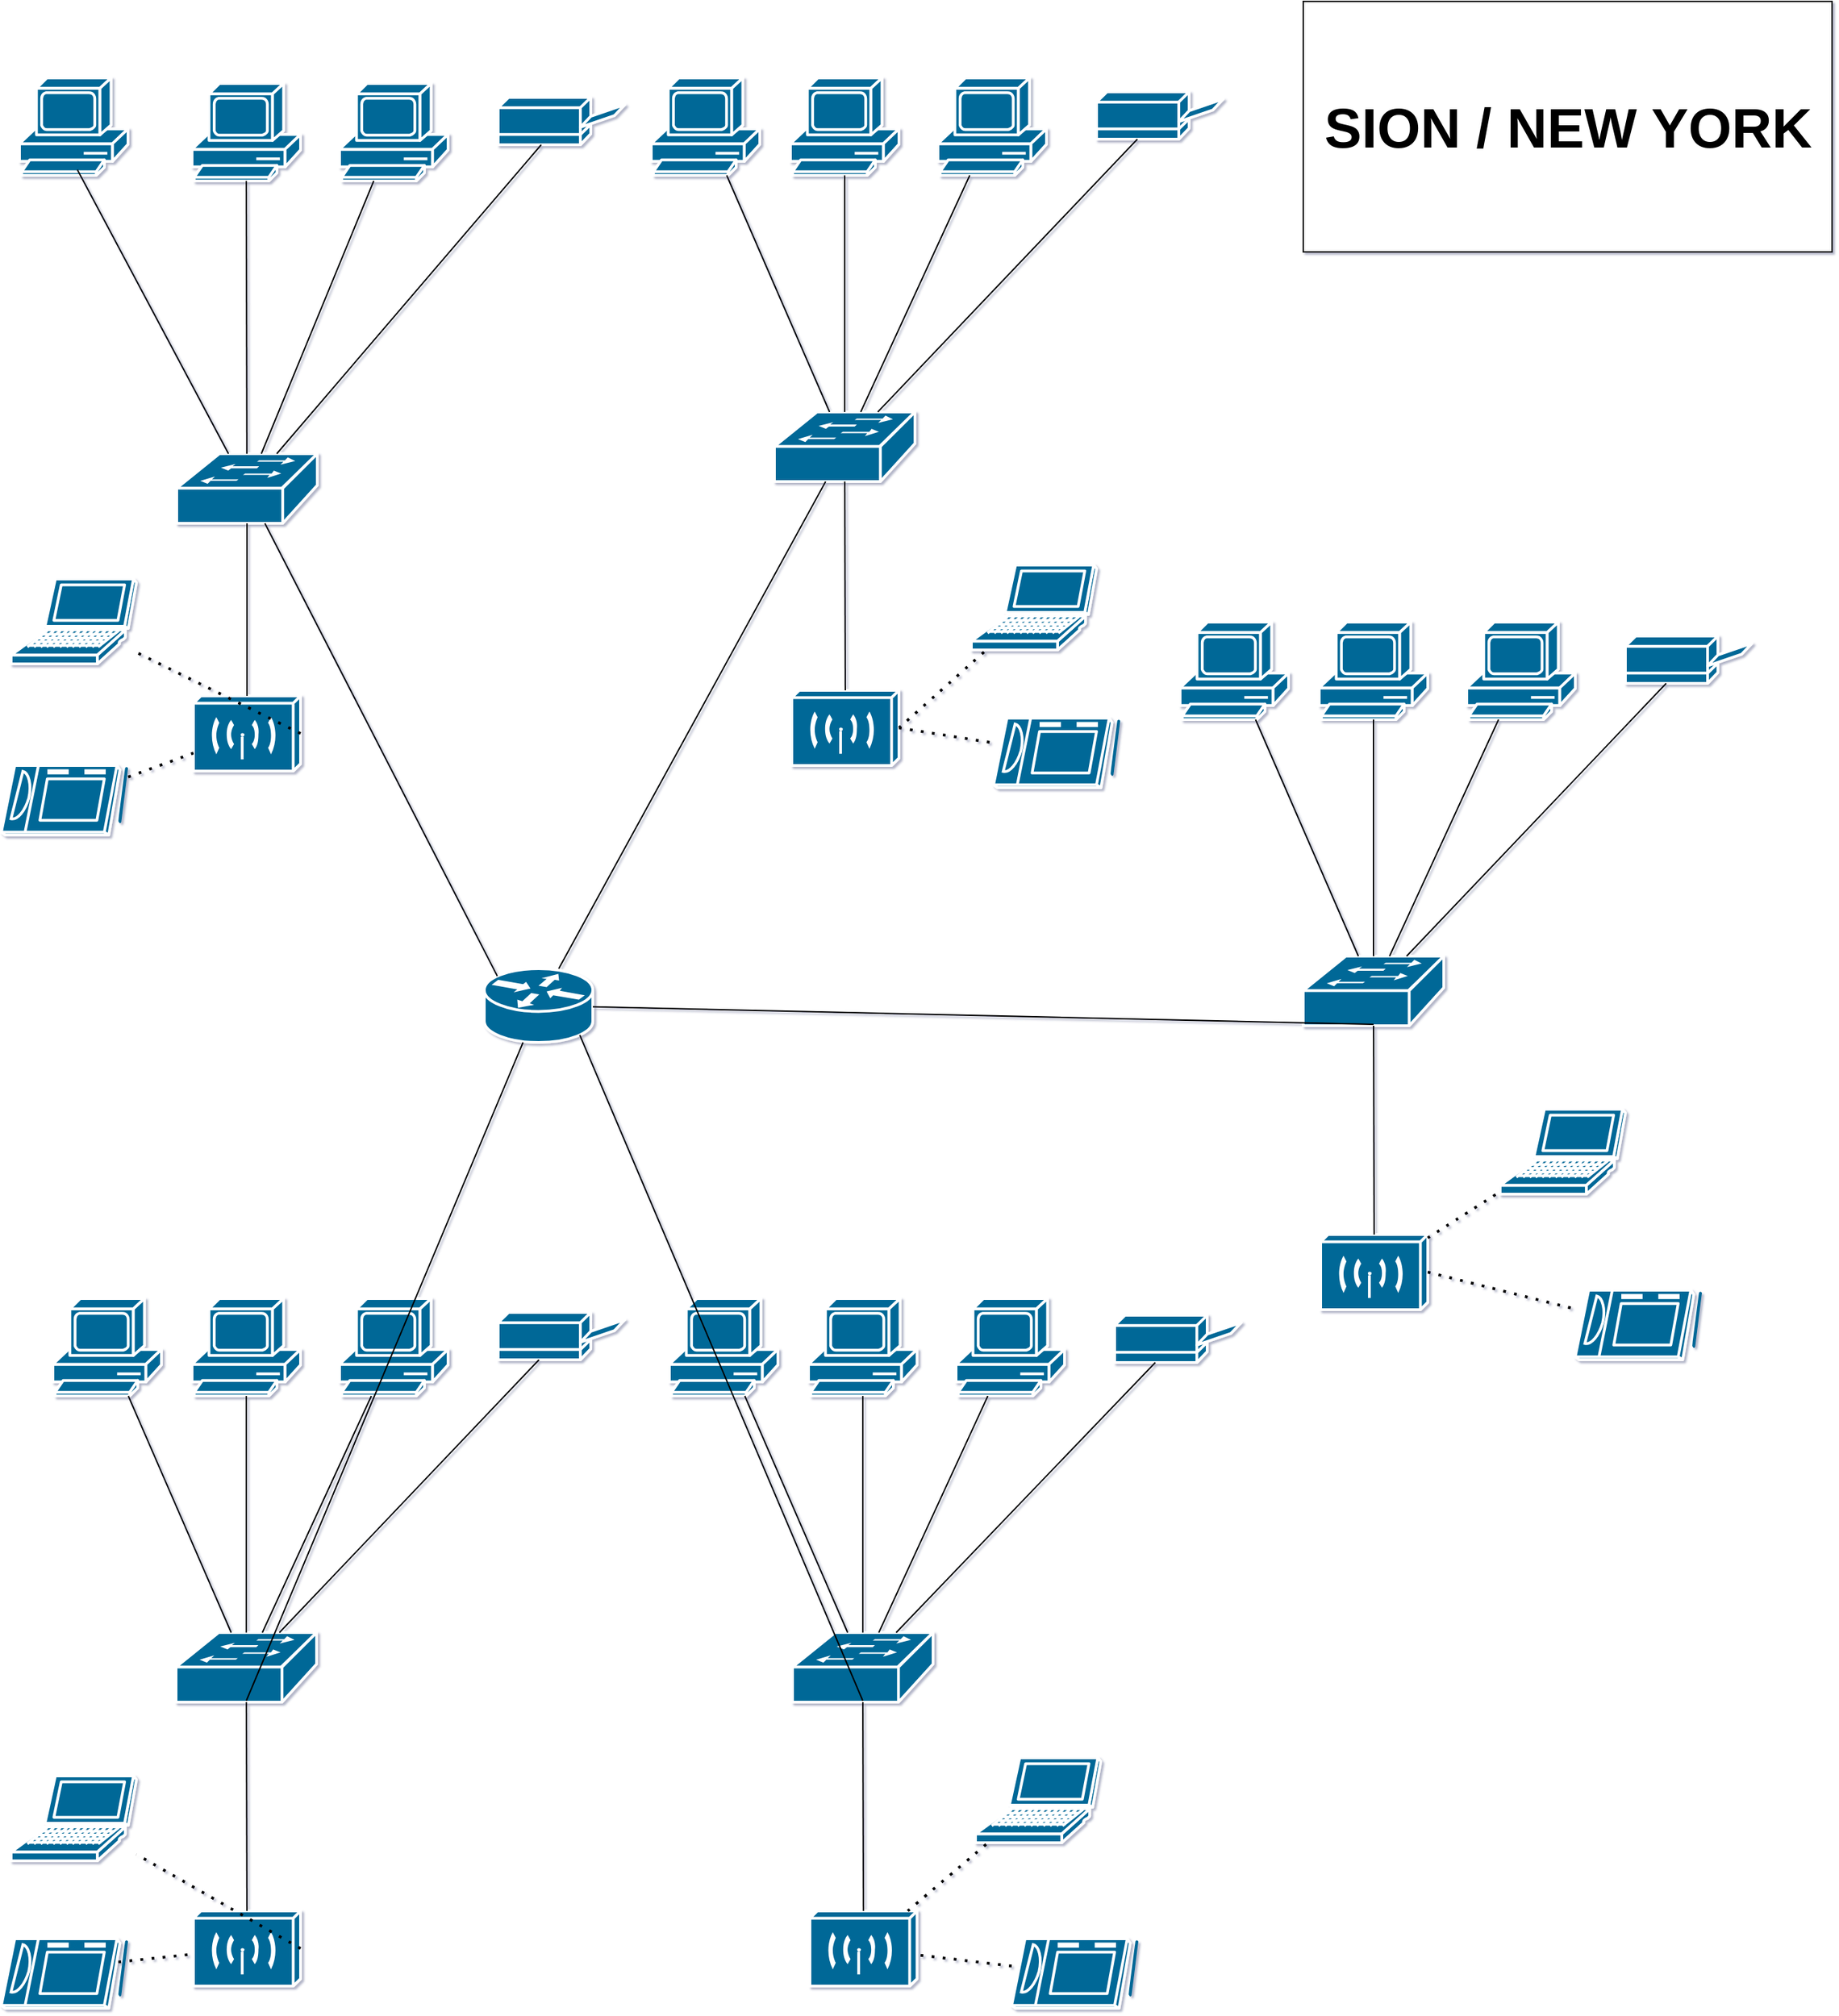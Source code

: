 <mxfile version="20.5.1" type="device" pages="2"><diagram name="Page-1" id="c37626ed-c26b-45fb-9056-f9ebc6bb27b6"><mxGraphModel dx="2468" dy="1652" grid="1" gridSize="10" guides="1" tooltips="1" connect="1" arrows="1" fold="1" page="1" pageScale="1" pageWidth="3300" pageHeight="2339" background="none" math="0" shadow="1"><root><mxCell id="0"/><mxCell id="1" parent="0"/><mxCell id="Ie65bPkmwnMpnFzrvI-z-3" value="" style="shape=mxgraph.cisco.switches.workgroup_switch;html=1;pointerEvents=1;dashed=0;fillColor=#036897;strokeColor=#ffffff;strokeWidth=2;verticalLabelPosition=bottom;verticalAlign=top;align=center;outlineConnect=0;" vertex="1" parent="1"><mxGeometry x="595.5" y="480" width="101" height="50" as="geometry"/></mxCell><mxCell id="Ie65bPkmwnMpnFzrvI-z-4" value="" style="shape=mxgraph.cisco.wireless.wireless_transport;html=1;pointerEvents=1;dashed=0;fillColor=#036897;strokeColor=#ffffff;strokeWidth=2;verticalLabelPosition=bottom;verticalAlign=top;align=center;outlineConnect=0;" vertex="1" parent="1"><mxGeometry x="608" y="680" width="77" height="54" as="geometry"/></mxCell><mxCell id="Ie65bPkmwnMpnFzrvI-z-5" value="" style="shape=mxgraph.cisco.computers_and_peripherals.pc;html=1;pointerEvents=1;dashed=0;fillColor=#036897;strokeColor=#ffffff;strokeWidth=2;verticalLabelPosition=bottom;verticalAlign=top;align=center;outlineConnect=0;" vertex="1" parent="1"><mxGeometry x="507" y="240" width="78" height="70" as="geometry"/></mxCell><mxCell id="Ie65bPkmwnMpnFzrvI-z-6" value="" style="shape=mxgraph.cisco.computers_and_peripherals.pc;html=1;pointerEvents=1;dashed=0;fillColor=#036897;strokeColor=#ffffff;strokeWidth=2;verticalLabelPosition=bottom;verticalAlign=top;align=center;outlineConnect=0;" vertex="1" parent="1"><mxGeometry x="713" y="240" width="78" height="70" as="geometry"/></mxCell><mxCell id="Ie65bPkmwnMpnFzrvI-z-7" value="" style="shape=mxgraph.cisco.computers_and_peripherals.pc;html=1;pointerEvents=1;dashed=0;fillColor=#036897;strokeColor=#ffffff;strokeWidth=2;verticalLabelPosition=bottom;verticalAlign=top;align=center;outlineConnect=0;" vertex="1" parent="1"><mxGeometry x="607" y="240" width="78" height="70" as="geometry"/></mxCell><mxCell id="Ie65bPkmwnMpnFzrvI-z-9" value="" style="shape=mxgraph.cisco.computers_and_peripherals.printer;html=1;pointerEvents=1;dashed=0;fillColor=#036897;strokeColor=#ffffff;strokeWidth=2;verticalLabelPosition=bottom;verticalAlign=top;align=center;outlineConnect=0;" vertex="1" parent="1"><mxGeometry x="827" y="250" width="91" height="34" as="geometry"/></mxCell><mxCell id="Ie65bPkmwnMpnFzrvI-z-10" value="" style="shape=mxgraph.cisco.computers_and_peripherals.laptop;html=1;pointerEvents=1;dashed=0;fillColor=#036897;strokeColor=#ffffff;strokeWidth=2;verticalLabelPosition=bottom;verticalAlign=top;align=center;outlineConnect=0;" vertex="1" parent="1"><mxGeometry x="737" y="590" width="90" height="61" as="geometry"/></mxCell><mxCell id="Ie65bPkmwnMpnFzrvI-z-11" value="" style="shape=mxgraph.cisco.computers_and_peripherals.tablet;html=1;pointerEvents=1;dashed=0;fillColor=#036897;strokeColor=#ffffff;strokeWidth=2;verticalLabelPosition=bottom;verticalAlign=top;align=center;outlineConnect=0;" vertex="1" parent="1"><mxGeometry x="753" y="700" width="91" height="50" as="geometry"/></mxCell><mxCell id="Ie65bPkmwnMpnFzrvI-z-12" value="" style="endArrow=none;html=1;rounded=0;entryX=0.5;entryY=1;entryDx=0;entryDy=0;entryPerimeter=0;curved=1;" edge="1" parent="1" source="Ie65bPkmwnMpnFzrvI-z-3" target="Ie65bPkmwnMpnFzrvI-z-7"><mxGeometry width="50" height="50" relative="1" as="geometry"><mxPoint x="658" y="470" as="sourcePoint"/><mxPoint x="708" y="420" as="targetPoint"/><Array as="points"><mxPoint x="646" y="410"/></Array></mxGeometry></mxCell><mxCell id="3vqq8Vi9iewsZ3eUG5qm-1" value="" style="endArrow=none;html=1;rounded=0;curved=1;" edge="1" parent="1" source="Ie65bPkmwnMpnFzrvI-z-3" target="Ie65bPkmwnMpnFzrvI-z-6"><mxGeometry width="50" height="50" relative="1" as="geometry"><mxPoint x="747" y="490" as="sourcePoint"/><mxPoint x="757" y="500" as="targetPoint"/><Array as="points"/></mxGeometry></mxCell><mxCell id="3vqq8Vi9iewsZ3eUG5qm-2" value="" style="endArrow=none;html=1;rounded=0;curved=1;" edge="1" parent="1" source="Ie65bPkmwnMpnFzrvI-z-3" target="Ie65bPkmwnMpnFzrvI-z-5"><mxGeometry width="50" height="50" relative="1" as="geometry"><mxPoint x="585" y="460" as="sourcePoint"/><mxPoint x="635" y="410" as="targetPoint"/></mxGeometry></mxCell><mxCell id="3vqq8Vi9iewsZ3eUG5qm-3" value="" style="endArrow=none;html=1;rounded=0;curved=1;" edge="1" parent="1" source="Ie65bPkmwnMpnFzrvI-z-3" target="Ie65bPkmwnMpnFzrvI-z-9"><mxGeometry width="50" height="50" relative="1" as="geometry"><mxPoint x="687" y="470" as="sourcePoint"/><mxPoint x="757" y="510" as="targetPoint"/></mxGeometry></mxCell><mxCell id="3vqq8Vi9iewsZ3eUG5qm-4" value="" style="endArrow=none;html=1;rounded=0;curved=1;" edge="1" parent="1" source="Ie65bPkmwnMpnFzrvI-z-4" target="Ie65bPkmwnMpnFzrvI-z-3"><mxGeometry width="50" height="50" relative="1" as="geometry"><mxPoint x="707" y="560" as="sourcePoint"/><mxPoint x="757" y="510" as="targetPoint"/></mxGeometry></mxCell><mxCell id="3vqq8Vi9iewsZ3eUG5qm-5" value="" style="shape=mxgraph.cisco.switches.workgroup_switch;html=1;pointerEvents=1;dashed=0;fillColor=#036897;strokeColor=#ffffff;strokeWidth=2;verticalLabelPosition=bottom;verticalAlign=top;align=center;outlineConnect=0;" vertex="1" parent="1"><mxGeometry x="975.5" y="871" width="101" height="50" as="geometry"/></mxCell><mxCell id="3vqq8Vi9iewsZ3eUG5qm-6" value="" style="shape=mxgraph.cisco.wireless.wireless_transport;html=1;pointerEvents=1;dashed=0;fillColor=#036897;strokeColor=#ffffff;strokeWidth=2;verticalLabelPosition=bottom;verticalAlign=top;align=center;outlineConnect=0;" vertex="1" parent="1"><mxGeometry x="988" y="1071" width="77" height="54" as="geometry"/></mxCell><mxCell id="3vqq8Vi9iewsZ3eUG5qm-7" value="" style="shape=mxgraph.cisco.computers_and_peripherals.pc;html=1;pointerEvents=1;dashed=0;fillColor=#036897;strokeColor=#ffffff;strokeWidth=2;verticalLabelPosition=bottom;verticalAlign=top;align=center;outlineConnect=0;" vertex="1" parent="1"><mxGeometry x="887" y="631" width="78" height="70" as="geometry"/></mxCell><mxCell id="3vqq8Vi9iewsZ3eUG5qm-8" value="" style="shape=mxgraph.cisco.computers_and_peripherals.pc;html=1;pointerEvents=1;dashed=0;fillColor=#036897;strokeColor=#ffffff;strokeWidth=2;verticalLabelPosition=bottom;verticalAlign=top;align=center;outlineConnect=0;" vertex="1" parent="1"><mxGeometry x="1093" y="631" width="78" height="70" as="geometry"/></mxCell><mxCell id="3vqq8Vi9iewsZ3eUG5qm-9" value="" style="shape=mxgraph.cisco.computers_and_peripherals.pc;html=1;pointerEvents=1;dashed=0;fillColor=#036897;strokeColor=#ffffff;strokeWidth=2;verticalLabelPosition=bottom;verticalAlign=top;align=center;outlineConnect=0;" vertex="1" parent="1"><mxGeometry x="987" y="631" width="78" height="70" as="geometry"/></mxCell><mxCell id="3vqq8Vi9iewsZ3eUG5qm-10" value="" style="shape=mxgraph.cisco.computers_and_peripherals.printer;html=1;pointerEvents=1;dashed=0;fillColor=#036897;strokeColor=#ffffff;strokeWidth=2;verticalLabelPosition=bottom;verticalAlign=top;align=center;outlineConnect=0;" vertex="1" parent="1"><mxGeometry x="1207" y="641" width="91" height="34" as="geometry"/></mxCell><mxCell id="3vqq8Vi9iewsZ3eUG5qm-11" value="" style="shape=mxgraph.cisco.computers_and_peripherals.laptop;html=1;pointerEvents=1;dashed=0;fillColor=#036897;strokeColor=#ffffff;strokeWidth=2;verticalLabelPosition=bottom;verticalAlign=top;align=center;outlineConnect=0;" vertex="1" parent="1"><mxGeometry x="1117" y="981" width="90" height="61" as="geometry"/></mxCell><mxCell id="3vqq8Vi9iewsZ3eUG5qm-12" value="" style="shape=mxgraph.cisco.computers_and_peripherals.tablet;html=1;pointerEvents=1;dashed=0;fillColor=#036897;strokeColor=#ffffff;strokeWidth=2;verticalLabelPosition=bottom;verticalAlign=top;align=center;outlineConnect=0;" vertex="1" parent="1"><mxGeometry x="1171" y="1111" width="91" height="50" as="geometry"/></mxCell><mxCell id="3vqq8Vi9iewsZ3eUG5qm-13" value="" style="endArrow=none;html=1;rounded=0;entryX=0.5;entryY=1;entryDx=0;entryDy=0;entryPerimeter=0;curved=1;" edge="1" parent="1" source="3vqq8Vi9iewsZ3eUG5qm-5" target="3vqq8Vi9iewsZ3eUG5qm-9"><mxGeometry width="50" height="50" relative="1" as="geometry"><mxPoint x="1038" y="861" as="sourcePoint"/><mxPoint x="1088" y="811" as="targetPoint"/><Array as="points"><mxPoint x="1026" y="801"/></Array></mxGeometry></mxCell><mxCell id="3vqq8Vi9iewsZ3eUG5qm-14" value="" style="endArrow=none;html=1;rounded=0;curved=1;" edge="1" parent="1" source="3vqq8Vi9iewsZ3eUG5qm-5" target="3vqq8Vi9iewsZ3eUG5qm-8"><mxGeometry width="50" height="50" relative="1" as="geometry"><mxPoint x="1127" y="881" as="sourcePoint"/><mxPoint x="1137" y="891" as="targetPoint"/><Array as="points"/></mxGeometry></mxCell><mxCell id="3vqq8Vi9iewsZ3eUG5qm-15" value="" style="endArrow=none;html=1;rounded=0;curved=1;" edge="1" parent="1" source="3vqq8Vi9iewsZ3eUG5qm-5" target="3vqq8Vi9iewsZ3eUG5qm-7"><mxGeometry width="50" height="50" relative="1" as="geometry"><mxPoint x="965" y="851" as="sourcePoint"/><mxPoint x="1015" y="801" as="targetPoint"/></mxGeometry></mxCell><mxCell id="3vqq8Vi9iewsZ3eUG5qm-16" value="" style="endArrow=none;html=1;rounded=0;curved=1;" edge="1" parent="1" source="3vqq8Vi9iewsZ3eUG5qm-5" target="3vqq8Vi9iewsZ3eUG5qm-10"><mxGeometry width="50" height="50" relative="1" as="geometry"><mxPoint x="1067" y="861" as="sourcePoint"/><mxPoint x="1137" y="901" as="targetPoint"/></mxGeometry></mxCell><mxCell id="3vqq8Vi9iewsZ3eUG5qm-17" value="" style="endArrow=none;html=1;rounded=0;curved=1;" edge="1" parent="1" source="3vqq8Vi9iewsZ3eUG5qm-6" target="3vqq8Vi9iewsZ3eUG5qm-5"><mxGeometry width="50" height="50" relative="1" as="geometry"><mxPoint x="1087" y="951" as="sourcePoint"/><mxPoint x="1137" y="901" as="targetPoint"/></mxGeometry></mxCell><mxCell id="3vqq8Vi9iewsZ3eUG5qm-18" value="" style="shape=mxgraph.cisco.switches.workgroup_switch;html=1;pointerEvents=1;dashed=0;fillColor=#036897;strokeColor=#ffffff;strokeWidth=2;verticalLabelPosition=bottom;verticalAlign=top;align=center;outlineConnect=0;" vertex="1" parent="1"><mxGeometry x="165.5" y="1357" width="101" height="50" as="geometry"/></mxCell><mxCell id="3vqq8Vi9iewsZ3eUG5qm-19" value="" style="shape=mxgraph.cisco.wireless.wireless_transport;html=1;pointerEvents=1;dashed=0;fillColor=#036897;strokeColor=#ffffff;strokeWidth=2;verticalLabelPosition=bottom;verticalAlign=top;align=center;outlineConnect=0;" vertex="1" parent="1"><mxGeometry x="178" y="1557" width="77" height="54" as="geometry"/></mxCell><mxCell id="3vqq8Vi9iewsZ3eUG5qm-20" value="" style="shape=mxgraph.cisco.computers_and_peripherals.pc;html=1;pointerEvents=1;dashed=0;fillColor=#036897;strokeColor=#ffffff;strokeWidth=2;verticalLabelPosition=bottom;verticalAlign=top;align=center;outlineConnect=0;" vertex="1" parent="1"><mxGeometry x="77" y="1117" width="78" height="70" as="geometry"/></mxCell><mxCell id="3vqq8Vi9iewsZ3eUG5qm-21" value="" style="shape=mxgraph.cisco.computers_and_peripherals.pc;html=1;pointerEvents=1;dashed=0;fillColor=#036897;strokeColor=#ffffff;strokeWidth=2;verticalLabelPosition=bottom;verticalAlign=top;align=center;outlineConnect=0;" vertex="1" parent="1"><mxGeometry x="283" y="1117" width="78" height="70" as="geometry"/></mxCell><mxCell id="3vqq8Vi9iewsZ3eUG5qm-22" value="" style="shape=mxgraph.cisco.computers_and_peripherals.pc;html=1;pointerEvents=1;dashed=0;fillColor=#036897;strokeColor=#ffffff;strokeWidth=2;verticalLabelPosition=bottom;verticalAlign=top;align=center;outlineConnect=0;" vertex="1" parent="1"><mxGeometry x="177" y="1117" width="78" height="70" as="geometry"/></mxCell><mxCell id="3vqq8Vi9iewsZ3eUG5qm-23" value="" style="shape=mxgraph.cisco.computers_and_peripherals.printer;html=1;pointerEvents=1;dashed=0;fillColor=#036897;strokeColor=#ffffff;strokeWidth=2;verticalLabelPosition=bottom;verticalAlign=top;align=center;outlineConnect=0;" vertex="1" parent="1"><mxGeometry x="397" y="1127" width="91" height="34" as="geometry"/></mxCell><mxCell id="3vqq8Vi9iewsZ3eUG5qm-24" value="" style="shape=mxgraph.cisco.computers_and_peripherals.laptop;html=1;pointerEvents=1;dashed=0;fillColor=#036897;strokeColor=#ffffff;strokeWidth=2;verticalLabelPosition=bottom;verticalAlign=top;align=center;outlineConnect=0;" vertex="1" parent="1"><mxGeometry x="47" y="1460" width="90" height="61" as="geometry"/></mxCell><mxCell id="3vqq8Vi9iewsZ3eUG5qm-26" value="" style="endArrow=none;html=1;rounded=0;entryX=0.5;entryY=1;entryDx=0;entryDy=0;entryPerimeter=0;curved=1;" edge="1" parent="1" source="3vqq8Vi9iewsZ3eUG5qm-18" target="3vqq8Vi9iewsZ3eUG5qm-22"><mxGeometry width="50" height="50" relative="1" as="geometry"><mxPoint x="228" y="1347" as="sourcePoint"/><mxPoint x="278" y="1297" as="targetPoint"/><Array as="points"><mxPoint x="216" y="1287"/></Array></mxGeometry></mxCell><mxCell id="3vqq8Vi9iewsZ3eUG5qm-27" value="" style="endArrow=none;html=1;rounded=0;curved=1;" edge="1" parent="1" source="3vqq8Vi9iewsZ3eUG5qm-18" target="3vqq8Vi9iewsZ3eUG5qm-21"><mxGeometry width="50" height="50" relative="1" as="geometry"><mxPoint x="317" y="1367" as="sourcePoint"/><mxPoint x="327" y="1377" as="targetPoint"/><Array as="points"/></mxGeometry></mxCell><mxCell id="3vqq8Vi9iewsZ3eUG5qm-28" value="" style="endArrow=none;html=1;rounded=0;curved=1;" edge="1" parent="1" source="3vqq8Vi9iewsZ3eUG5qm-18" target="3vqq8Vi9iewsZ3eUG5qm-20"><mxGeometry width="50" height="50" relative="1" as="geometry"><mxPoint x="155" y="1337" as="sourcePoint"/><mxPoint x="205" y="1287" as="targetPoint"/></mxGeometry></mxCell><mxCell id="3vqq8Vi9iewsZ3eUG5qm-29" value="" style="endArrow=none;html=1;rounded=0;curved=1;" edge="1" parent="1" source="3vqq8Vi9iewsZ3eUG5qm-18" target="3vqq8Vi9iewsZ3eUG5qm-23"><mxGeometry width="50" height="50" relative="1" as="geometry"><mxPoint x="257" y="1347" as="sourcePoint"/><mxPoint x="327" y="1387" as="targetPoint"/></mxGeometry></mxCell><mxCell id="3vqq8Vi9iewsZ3eUG5qm-30" value="" style="endArrow=none;html=1;rounded=0;curved=1;" edge="1" parent="1" source="3vqq8Vi9iewsZ3eUG5qm-19" target="3vqq8Vi9iewsZ3eUG5qm-18"><mxGeometry width="50" height="50" relative="1" as="geometry"><mxPoint x="277" y="1437" as="sourcePoint"/><mxPoint x="327" y="1387" as="targetPoint"/></mxGeometry></mxCell><mxCell id="3vqq8Vi9iewsZ3eUG5qm-31" value="" style="shape=mxgraph.cisco.switches.workgroup_switch;html=1;pointerEvents=1;dashed=0;fillColor=#036897;strokeColor=#ffffff;strokeWidth=2;verticalLabelPosition=bottom;verticalAlign=top;align=center;outlineConnect=0;" vertex="1" parent="1"><mxGeometry x="608.5" y="1357" width="101" height="50" as="geometry"/></mxCell><mxCell id="3vqq8Vi9iewsZ3eUG5qm-32" value="" style="shape=mxgraph.cisco.wireless.wireless_transport;html=1;pointerEvents=1;dashed=0;fillColor=#036897;strokeColor=#ffffff;strokeWidth=2;verticalLabelPosition=bottom;verticalAlign=top;align=center;outlineConnect=0;" vertex="1" parent="1"><mxGeometry x="621" y="1557" width="77" height="54" as="geometry"/></mxCell><mxCell id="3vqq8Vi9iewsZ3eUG5qm-33" value="" style="shape=mxgraph.cisco.computers_and_peripherals.pc;html=1;pointerEvents=1;dashed=0;fillColor=#036897;strokeColor=#ffffff;strokeWidth=2;verticalLabelPosition=bottom;verticalAlign=top;align=center;outlineConnect=0;" vertex="1" parent="1"><mxGeometry x="520" y="1117" width="78" height="70" as="geometry"/></mxCell><mxCell id="3vqq8Vi9iewsZ3eUG5qm-34" value="" style="shape=mxgraph.cisco.computers_and_peripherals.pc;html=1;pointerEvents=1;dashed=0;fillColor=#036897;strokeColor=#ffffff;strokeWidth=2;verticalLabelPosition=bottom;verticalAlign=top;align=center;outlineConnect=0;" vertex="1" parent="1"><mxGeometry x="726" y="1117" width="78" height="70" as="geometry"/></mxCell><mxCell id="3vqq8Vi9iewsZ3eUG5qm-35" value="" style="shape=mxgraph.cisco.computers_and_peripherals.pc;html=1;pointerEvents=1;dashed=0;fillColor=#036897;strokeColor=#ffffff;strokeWidth=2;verticalLabelPosition=bottom;verticalAlign=top;align=center;outlineConnect=0;" vertex="1" parent="1"><mxGeometry x="620" y="1117" width="78" height="70" as="geometry"/></mxCell><mxCell id="3vqq8Vi9iewsZ3eUG5qm-36" value="" style="shape=mxgraph.cisco.computers_and_peripherals.printer;html=1;pointerEvents=1;dashed=0;fillColor=#036897;strokeColor=#ffffff;strokeWidth=2;verticalLabelPosition=bottom;verticalAlign=top;align=center;outlineConnect=0;" vertex="1" parent="1"><mxGeometry x="840" y="1129" width="91" height="34" as="geometry"/></mxCell><mxCell id="3vqq8Vi9iewsZ3eUG5qm-37" value="" style="shape=mxgraph.cisco.computers_and_peripherals.laptop;html=1;pointerEvents=1;dashed=0;fillColor=#036897;strokeColor=#ffffff;strokeWidth=2;verticalLabelPosition=bottom;verticalAlign=top;align=center;outlineConnect=0;" vertex="1" parent="1"><mxGeometry x="740" y="1447" width="90" height="61" as="geometry"/></mxCell><mxCell id="3vqq8Vi9iewsZ3eUG5qm-38" value="" style="shape=mxgraph.cisco.computers_and_peripherals.tablet;html=1;pointerEvents=1;dashed=0;fillColor=#036897;strokeColor=#ffffff;strokeWidth=2;verticalLabelPosition=bottom;verticalAlign=top;align=center;outlineConnect=0;" vertex="1" parent="1"><mxGeometry x="766" y="1577" width="91" height="50" as="geometry"/></mxCell><mxCell id="3vqq8Vi9iewsZ3eUG5qm-39" value="" style="endArrow=none;html=1;rounded=0;entryX=0.5;entryY=1;entryDx=0;entryDy=0;entryPerimeter=0;curved=1;" edge="1" parent="1" source="3vqq8Vi9iewsZ3eUG5qm-31" target="3vqq8Vi9iewsZ3eUG5qm-35"><mxGeometry width="50" height="50" relative="1" as="geometry"><mxPoint x="671" y="1347" as="sourcePoint"/><mxPoint x="721" y="1297" as="targetPoint"/><Array as="points"><mxPoint x="659" y="1287"/></Array></mxGeometry></mxCell><mxCell id="3vqq8Vi9iewsZ3eUG5qm-40" value="" style="endArrow=none;html=1;rounded=0;curved=1;" edge="1" parent="1" source="3vqq8Vi9iewsZ3eUG5qm-31" target="3vqq8Vi9iewsZ3eUG5qm-34"><mxGeometry width="50" height="50" relative="1" as="geometry"><mxPoint x="760" y="1367" as="sourcePoint"/><mxPoint x="770" y="1377" as="targetPoint"/><Array as="points"/></mxGeometry></mxCell><mxCell id="3vqq8Vi9iewsZ3eUG5qm-41" value="" style="endArrow=none;html=1;rounded=0;curved=1;" edge="1" parent="1" source="3vqq8Vi9iewsZ3eUG5qm-31" target="3vqq8Vi9iewsZ3eUG5qm-33"><mxGeometry width="50" height="50" relative="1" as="geometry"><mxPoint x="598" y="1337" as="sourcePoint"/><mxPoint x="648" y="1287" as="targetPoint"/></mxGeometry></mxCell><mxCell id="3vqq8Vi9iewsZ3eUG5qm-42" value="" style="endArrow=none;html=1;rounded=0;curved=1;" edge="1" parent="1" source="3vqq8Vi9iewsZ3eUG5qm-31" target="3vqq8Vi9iewsZ3eUG5qm-36"><mxGeometry width="50" height="50" relative="1" as="geometry"><mxPoint x="700" y="1347" as="sourcePoint"/><mxPoint x="770" y="1387" as="targetPoint"/></mxGeometry></mxCell><mxCell id="3vqq8Vi9iewsZ3eUG5qm-43" value="" style="endArrow=none;html=1;rounded=0;curved=1;" edge="1" parent="1" source="3vqq8Vi9iewsZ3eUG5qm-32" target="3vqq8Vi9iewsZ3eUG5qm-31"><mxGeometry width="50" height="50" relative="1" as="geometry"><mxPoint x="720" y="1437" as="sourcePoint"/><mxPoint x="770" y="1387" as="targetPoint"/></mxGeometry></mxCell><mxCell id="3vqq8Vi9iewsZ3eUG5qm-44" value="" style="shape=mxgraph.cisco.switches.workgroup_switch;html=1;pointerEvents=1;dashed=0;fillColor=#036897;strokeColor=#ffffff;strokeWidth=2;verticalLabelPosition=bottom;verticalAlign=top;align=center;outlineConnect=0;" vertex="1" parent="1"><mxGeometry x="166" y="510" width="101" height="50" as="geometry"/></mxCell><mxCell id="3vqq8Vi9iewsZ3eUG5qm-45" value="" style="shape=mxgraph.cisco.wireless.wireless_transport;html=1;pointerEvents=1;dashed=0;fillColor=#036897;strokeColor=#ffffff;strokeWidth=2;verticalLabelPosition=bottom;verticalAlign=top;align=center;outlineConnect=0;" vertex="1" parent="1"><mxGeometry x="178" y="684" width="77" height="54" as="geometry"/></mxCell><mxCell id="3vqq8Vi9iewsZ3eUG5qm-46" value="" style="shape=mxgraph.cisco.computers_and_peripherals.pc;html=1;pointerEvents=1;dashed=0;fillColor=#036897;strokeColor=#ffffff;strokeWidth=2;verticalLabelPosition=bottom;verticalAlign=top;align=center;outlineConnect=0;" vertex="1" parent="1"><mxGeometry x="53" y="240" width="78" height="70" as="geometry"/></mxCell><mxCell id="3vqq8Vi9iewsZ3eUG5qm-47" value="" style="shape=mxgraph.cisco.computers_and_peripherals.pc;html=1;pointerEvents=1;dashed=0;fillColor=#036897;strokeColor=#ffffff;strokeWidth=2;verticalLabelPosition=bottom;verticalAlign=top;align=center;outlineConnect=0;" vertex="1" parent="1"><mxGeometry x="283" y="244" width="78" height="70" as="geometry"/></mxCell><mxCell id="3vqq8Vi9iewsZ3eUG5qm-48" value="" style="shape=mxgraph.cisco.computers_and_peripherals.pc;html=1;pointerEvents=1;dashed=0;fillColor=#036897;strokeColor=#ffffff;strokeWidth=2;verticalLabelPosition=bottom;verticalAlign=top;align=center;outlineConnect=0;" vertex="1" parent="1"><mxGeometry x="177" y="244" width="78" height="70" as="geometry"/></mxCell><mxCell id="3vqq8Vi9iewsZ3eUG5qm-49" value="" style="shape=mxgraph.cisco.computers_and_peripherals.printer;html=1;pointerEvents=1;dashed=0;fillColor=#036897;strokeColor=#ffffff;strokeWidth=2;verticalLabelPosition=bottom;verticalAlign=top;align=center;outlineConnect=0;" vertex="1" parent="1"><mxGeometry x="397" y="254" width="91" height="34" as="geometry"/></mxCell><mxCell id="3vqq8Vi9iewsZ3eUG5qm-50" value="" style="shape=mxgraph.cisco.computers_and_peripherals.laptop;html=1;pointerEvents=1;dashed=0;fillColor=#036897;strokeColor=#ffffff;strokeWidth=2;verticalLabelPosition=bottom;verticalAlign=top;align=center;outlineConnect=0;" vertex="1" parent="1"><mxGeometry x="47" y="600" width="90" height="61" as="geometry"/></mxCell><mxCell id="3vqq8Vi9iewsZ3eUG5qm-51" value="" style="shape=mxgraph.cisco.computers_and_peripherals.tablet;html=1;pointerEvents=1;dashed=0;fillColor=#036897;strokeColor=#ffffff;strokeWidth=2;verticalLabelPosition=bottom;verticalAlign=top;align=center;outlineConnect=0;" vertex="1" parent="1"><mxGeometry x="40" y="734" width="91" height="50" as="geometry"/></mxCell><mxCell id="3vqq8Vi9iewsZ3eUG5qm-52" value="" style="endArrow=none;html=1;rounded=0;entryX=0.5;entryY=1;entryDx=0;entryDy=0;entryPerimeter=0;curved=1;" edge="1" parent="1" source="3vqq8Vi9iewsZ3eUG5qm-44" target="3vqq8Vi9iewsZ3eUG5qm-48"><mxGeometry width="50" height="50" relative="1" as="geometry"><mxPoint x="228" y="474" as="sourcePoint"/><mxPoint x="278" y="424" as="targetPoint"/><Array as="points"><mxPoint x="216" y="414"/></Array></mxGeometry></mxCell><mxCell id="3vqq8Vi9iewsZ3eUG5qm-53" value="" style="endArrow=none;html=1;rounded=0;curved=1;" edge="1" parent="1" source="3vqq8Vi9iewsZ3eUG5qm-44" target="3vqq8Vi9iewsZ3eUG5qm-47"><mxGeometry width="50" height="50" relative="1" as="geometry"><mxPoint x="317" y="494" as="sourcePoint"/><mxPoint x="327" y="504" as="targetPoint"/><Array as="points"/></mxGeometry></mxCell><mxCell id="3vqq8Vi9iewsZ3eUG5qm-54" value="" style="endArrow=none;html=1;rounded=0;curved=1;" edge="1" parent="1" source="3vqq8Vi9iewsZ3eUG5qm-44"><mxGeometry width="50" height="50" relative="1" as="geometry"><mxPoint x="155" y="464" as="sourcePoint"/><mxPoint x="94.627" y="306" as="targetPoint"/></mxGeometry></mxCell><mxCell id="3vqq8Vi9iewsZ3eUG5qm-55" value="" style="endArrow=none;html=1;rounded=0;curved=1;" edge="1" parent="1" source="3vqq8Vi9iewsZ3eUG5qm-44" target="3vqq8Vi9iewsZ3eUG5qm-49"><mxGeometry width="50" height="50" relative="1" as="geometry"><mxPoint x="257" y="474" as="sourcePoint"/><mxPoint x="327" y="514" as="targetPoint"/></mxGeometry></mxCell><mxCell id="3vqq8Vi9iewsZ3eUG5qm-56" value="" style="endArrow=none;html=1;rounded=0;curved=1;" edge="1" parent="1" source="3vqq8Vi9iewsZ3eUG5qm-45" target="3vqq8Vi9iewsZ3eUG5qm-44"><mxGeometry width="50" height="50" relative="1" as="geometry"><mxPoint x="277" y="564" as="sourcePoint"/><mxPoint x="327" y="514" as="targetPoint"/></mxGeometry></mxCell><mxCell id="3vqq8Vi9iewsZ3eUG5qm-57" value="" style="shape=mxgraph.cisco.routers.router;html=1;pointerEvents=1;dashed=0;fillColor=#036897;strokeColor=#ffffff;strokeWidth=2;verticalLabelPosition=bottom;verticalAlign=top;align=center;outlineConnect=0;" vertex="1" parent="1"><mxGeometry x="387" y="880" width="78" height="53" as="geometry"/></mxCell><mxCell id="3vqq8Vi9iewsZ3eUG5qm-59" value="" style="endArrow=none;html=1;rounded=0;entryX=0.5;entryY=0.98;entryDx=0;entryDy=0;entryPerimeter=0;curved=1;" edge="1" parent="1" source="3vqq8Vi9iewsZ3eUG5qm-57" target="3vqq8Vi9iewsZ3eUG5qm-5"><mxGeometry width="50" height="50" relative="1" as="geometry"><mxPoint x="1167" y="750" as="sourcePoint"/><mxPoint x="1217" y="700" as="targetPoint"/></mxGeometry></mxCell><mxCell id="3vqq8Vi9iewsZ3eUG5qm-60" value="" style="endArrow=none;html=1;rounded=0;entryX=0.5;entryY=0.98;entryDx=0;entryDy=0;entryPerimeter=0;curved=1;" edge="1" parent="1" source="3vqq8Vi9iewsZ3eUG5qm-57" target="3vqq8Vi9iewsZ3eUG5qm-18"><mxGeometry width="50" height="50" relative="1" as="geometry"><mxPoint x="1167" y="750" as="sourcePoint"/><mxPoint x="1217" y="700" as="targetPoint"/></mxGeometry></mxCell><mxCell id="3vqq8Vi9iewsZ3eUG5qm-61" value="" style="endArrow=none;html=1;rounded=0;startArrow=none;curved=1;exitX=0.5;exitY=0.98;exitDx=0;exitDy=0;exitPerimeter=0;entryX=0.88;entryY=0.9;entryDx=0;entryDy=0;entryPerimeter=0;" edge="1" parent="1" source="3vqq8Vi9iewsZ3eUG5qm-31" target="3vqq8Vi9iewsZ3eUG5qm-57"><mxGeometry width="50" height="50" relative="1" as="geometry"><mxPoint x="1897" y="780" as="sourcePoint"/><mxPoint x="487" y="930" as="targetPoint"/><Array as="points"/></mxGeometry></mxCell><mxCell id="3vqq8Vi9iewsZ3eUG5qm-62" value="" style="endArrow=none;html=1;rounded=0;entryX=0.12;entryY=0.1;entryDx=0;entryDy=0;entryPerimeter=0;curved=1;" edge="1" parent="1" source="3vqq8Vi9iewsZ3eUG5qm-44" target="3vqq8Vi9iewsZ3eUG5qm-57"><mxGeometry width="50" height="50" relative="1" as="geometry"><mxPoint x="1167" y="750" as="sourcePoint"/><mxPoint x="1217" y="700" as="targetPoint"/></mxGeometry></mxCell><mxCell id="3vqq8Vi9iewsZ3eUG5qm-63" value="" style="endArrow=none;html=1;rounded=0;curved=1;" edge="1" parent="1" source="Ie65bPkmwnMpnFzrvI-z-3" target="3vqq8Vi9iewsZ3eUG5qm-57"><mxGeometry width="50" height="50" relative="1" as="geometry"><mxPoint x="1167" y="750" as="sourcePoint"/><mxPoint x="1217" y="700" as="targetPoint"/></mxGeometry></mxCell><mxCell id="3vqq8Vi9iewsZ3eUG5qm-64" value="" style="endArrow=none;dashed=1;html=1;dashPattern=1 3;strokeWidth=2;rounded=0;curved=1;" edge="1" parent="1" source="3vqq8Vi9iewsZ3eUG5qm-6" target="3vqq8Vi9iewsZ3eUG5qm-11"><mxGeometry width="50" height="50" relative="1" as="geometry"><mxPoint x="1084" y="1131" as="sourcePoint"/><mxPoint x="1114" y="1091" as="targetPoint"/></mxGeometry></mxCell><mxCell id="3vqq8Vi9iewsZ3eUG5qm-65" value="" style="endArrow=none;dashed=1;html=1;dashPattern=1 3;strokeWidth=2;rounded=0;exitX=1;exitY=0.5;exitDx=0;exitDy=0;exitPerimeter=0;curved=1;" edge="1" parent="1" source="Ie65bPkmwnMpnFzrvI-z-4" target="Ie65bPkmwnMpnFzrvI-z-10"><mxGeometry width="50" height="50" relative="1" as="geometry"><mxPoint x="1167" y="750" as="sourcePoint"/><mxPoint x="1217" y="700" as="targetPoint"/></mxGeometry></mxCell><mxCell id="3vqq8Vi9iewsZ3eUG5qm-66" value="" style="endArrow=none;dashed=1;html=1;dashPattern=1 3;strokeWidth=2;rounded=0;exitX=1;exitY=0.5;exitDx=0;exitDy=0;exitPerimeter=0;curved=1;" edge="1" parent="1" source="Ie65bPkmwnMpnFzrvI-z-4" target="Ie65bPkmwnMpnFzrvI-z-11"><mxGeometry width="50" height="50" relative="1" as="geometry"><mxPoint x="1167" y="750" as="sourcePoint"/><mxPoint x="1217" y="700" as="targetPoint"/></mxGeometry></mxCell><mxCell id="3vqq8Vi9iewsZ3eUG5qm-67" value="" style="endArrow=none;dashed=1;html=1;dashPattern=1 3;strokeWidth=2;rounded=0;exitX=0.05;exitY=0.5;exitDx=0;exitDy=0;exitPerimeter=0;curved=1;" edge="1" parent="1" source="3vqq8Vi9iewsZ3eUG5qm-25" target="3vqq8Vi9iewsZ3eUG5qm-19"><mxGeometry width="50" height="50" relative="1" as="geometry"><mxPoint x="-213" y="1617" as="sourcePoint"/><mxPoint x="-163" y="1567" as="targetPoint"/></mxGeometry></mxCell><mxCell id="3vqq8Vi9iewsZ3eUG5qm-68" value="" style="endArrow=none;dashed=1;html=1;dashPattern=1 3;strokeWidth=2;rounded=0;exitX=1;exitY=0.5;exitDx=0;exitDy=0;exitPerimeter=0;curved=1;" edge="1" parent="1" source="3vqq8Vi9iewsZ3eUG5qm-19" target="3vqq8Vi9iewsZ3eUG5qm-24"><mxGeometry width="50" height="50" relative="1" as="geometry"><mxPoint x="-213" y="1617" as="sourcePoint"/><mxPoint x="-163" y="1567" as="targetPoint"/></mxGeometry></mxCell><mxCell id="3vqq8Vi9iewsZ3eUG5qm-69" value="" style="endArrow=none;dashed=1;html=1;dashPattern=1 3;strokeWidth=2;rounded=0;curved=1;" edge="1" parent="1" source="3vqq8Vi9iewsZ3eUG5qm-38" target="3vqq8Vi9iewsZ3eUG5qm-32"><mxGeometry width="50" height="50" relative="1" as="geometry"><mxPoint x="-200" y="1607" as="sourcePoint"/><mxPoint x="-150" y="1557" as="targetPoint"/></mxGeometry></mxCell><mxCell id="3vqq8Vi9iewsZ3eUG5qm-70" value="" style="endArrow=none;dashed=1;html=1;dashPattern=1 3;strokeWidth=2;rounded=0;curved=1;" edge="1" parent="1" source="3vqq8Vi9iewsZ3eUG5qm-32" target="3vqq8Vi9iewsZ3eUG5qm-37"><mxGeometry width="50" height="50" relative="1" as="geometry"><mxPoint x="-200" y="1607" as="sourcePoint"/><mxPoint x="-150" y="1557" as="targetPoint"/></mxGeometry></mxCell><mxCell id="3vqq8Vi9iewsZ3eUG5qm-73" value="" style="endArrow=none;dashed=1;html=1;dashPattern=1 3;strokeWidth=2;rounded=0;exitX=1;exitY=0.5;exitDx=0;exitDy=0;exitPerimeter=0;curved=1;" edge="1" parent="1" source="3vqq8Vi9iewsZ3eUG5qm-45" target="3vqq8Vi9iewsZ3eUG5qm-50"><mxGeometry width="50" height="50" relative="1" as="geometry"><mxPoint x="1167" y="750" as="sourcePoint"/><mxPoint x="1217" y="700" as="targetPoint"/></mxGeometry></mxCell><mxCell id="3vqq8Vi9iewsZ3eUG5qm-74" value="" style="endArrow=none;dashed=1;html=1;dashPattern=1 3;strokeWidth=2;rounded=0;curved=1;" edge="1" parent="1" source="3vqq8Vi9iewsZ3eUG5qm-45" target="3vqq8Vi9iewsZ3eUG5qm-51"><mxGeometry width="50" height="50" relative="1" as="geometry"><mxPoint x="1167" y="750" as="sourcePoint"/><mxPoint x="128" y="733.455" as="targetPoint"/></mxGeometry></mxCell><mxCell id="3vqq8Vi9iewsZ3eUG5qm-75" value="" style="endArrow=none;dashed=1;html=1;dashPattern=1 3;strokeWidth=2;rounded=0;exitX=1;exitY=0.5;exitDx=0;exitDy=0;exitPerimeter=0;curved=1;" edge="1" parent="1" source="3vqq8Vi9iewsZ3eUG5qm-6" target="3vqq8Vi9iewsZ3eUG5qm-12"><mxGeometry width="50" height="50" relative="1" as="geometry"><mxPoint x="1064" y="1141" as="sourcePoint"/><mxPoint x="1114" y="1091" as="targetPoint"/></mxGeometry></mxCell><mxCell id="3vqq8Vi9iewsZ3eUG5qm-25" value="" style="shape=mxgraph.cisco.computers_and_peripherals.tablet;html=1;pointerEvents=1;dashed=0;fillColor=#036897;strokeColor=#ffffff;strokeWidth=2;verticalLabelPosition=bottom;verticalAlign=top;align=center;outlineConnect=0;" vertex="1" parent="1"><mxGeometry x="40" y="1577" width="91" height="50" as="geometry"/></mxCell><mxCell id="3vqq8Vi9iewsZ3eUG5qm-81" value="&lt;h1&gt;&lt;font style=&quot;font-size: 40px;&quot;&gt;SION / NEW YORK&lt;/font&gt;&lt;/h1&gt;" style="whiteSpace=wrap;html=1;" vertex="1" parent="1"><mxGeometry x="975.5" y="185" width="380" height="180" as="geometry"/></mxCell></root></mxGraphModel></diagram><diagram id="RRl_A3PvPums__oENXr6" name="Page-2"><mxGraphModel dx="1234" dy="826" grid="1" gridSize="10" guides="1" tooltips="1" connect="1" arrows="1" fold="1" page="1" pageScale="1" pageWidth="827" pageHeight="1169" math="0" shadow="0"><root><mxCell id="0"/><mxCell id="1" parent="0"/></root></mxGraphModel></diagram></mxfile>